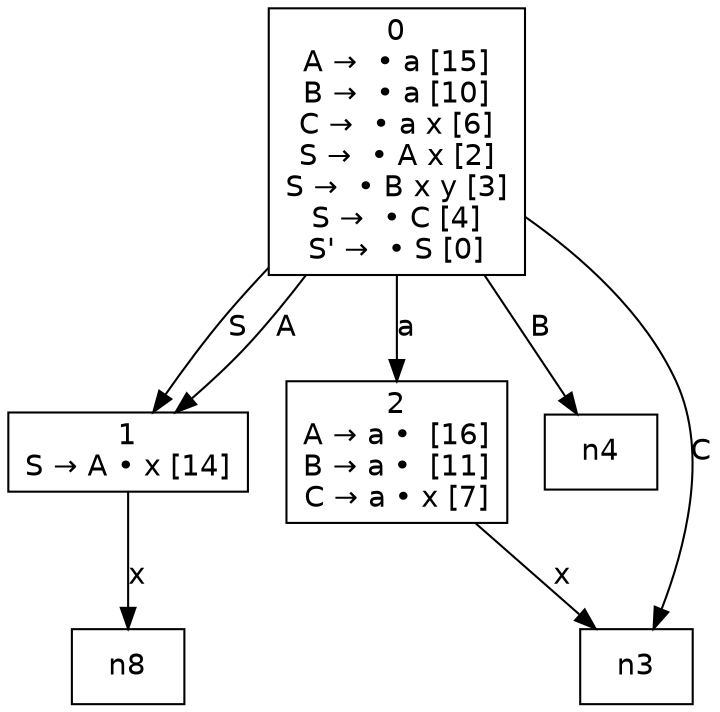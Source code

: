 digraph d{
node [fontname=Helvetica,shape=box];
edge [fontname=Helvetica];
n0 [label=<0<br />A →  • a [15]<br />B →  • a [10]<br />C →  • a x [6]<br />S →  • A x [2]<br />S →  • B x y [3]<br />S →  • C [4]<br />S' →  • S [0]>];
n1 [label=<1<br />S → A • x [14]>];
n2 [label=<2<br />A → a •  [16]<br />B → a •  [11]<br />C → a • x [7]>];
n0 -> n1 [label="S"];
n0 -> n1 [label="A"];
n0 -> n2 [label="a"];
n0 -> n4 [label="B"];
n0 -> n3 [label="C"];
n1 -> n8 [label="x"];
n2 -> n3 [label="x"];
}